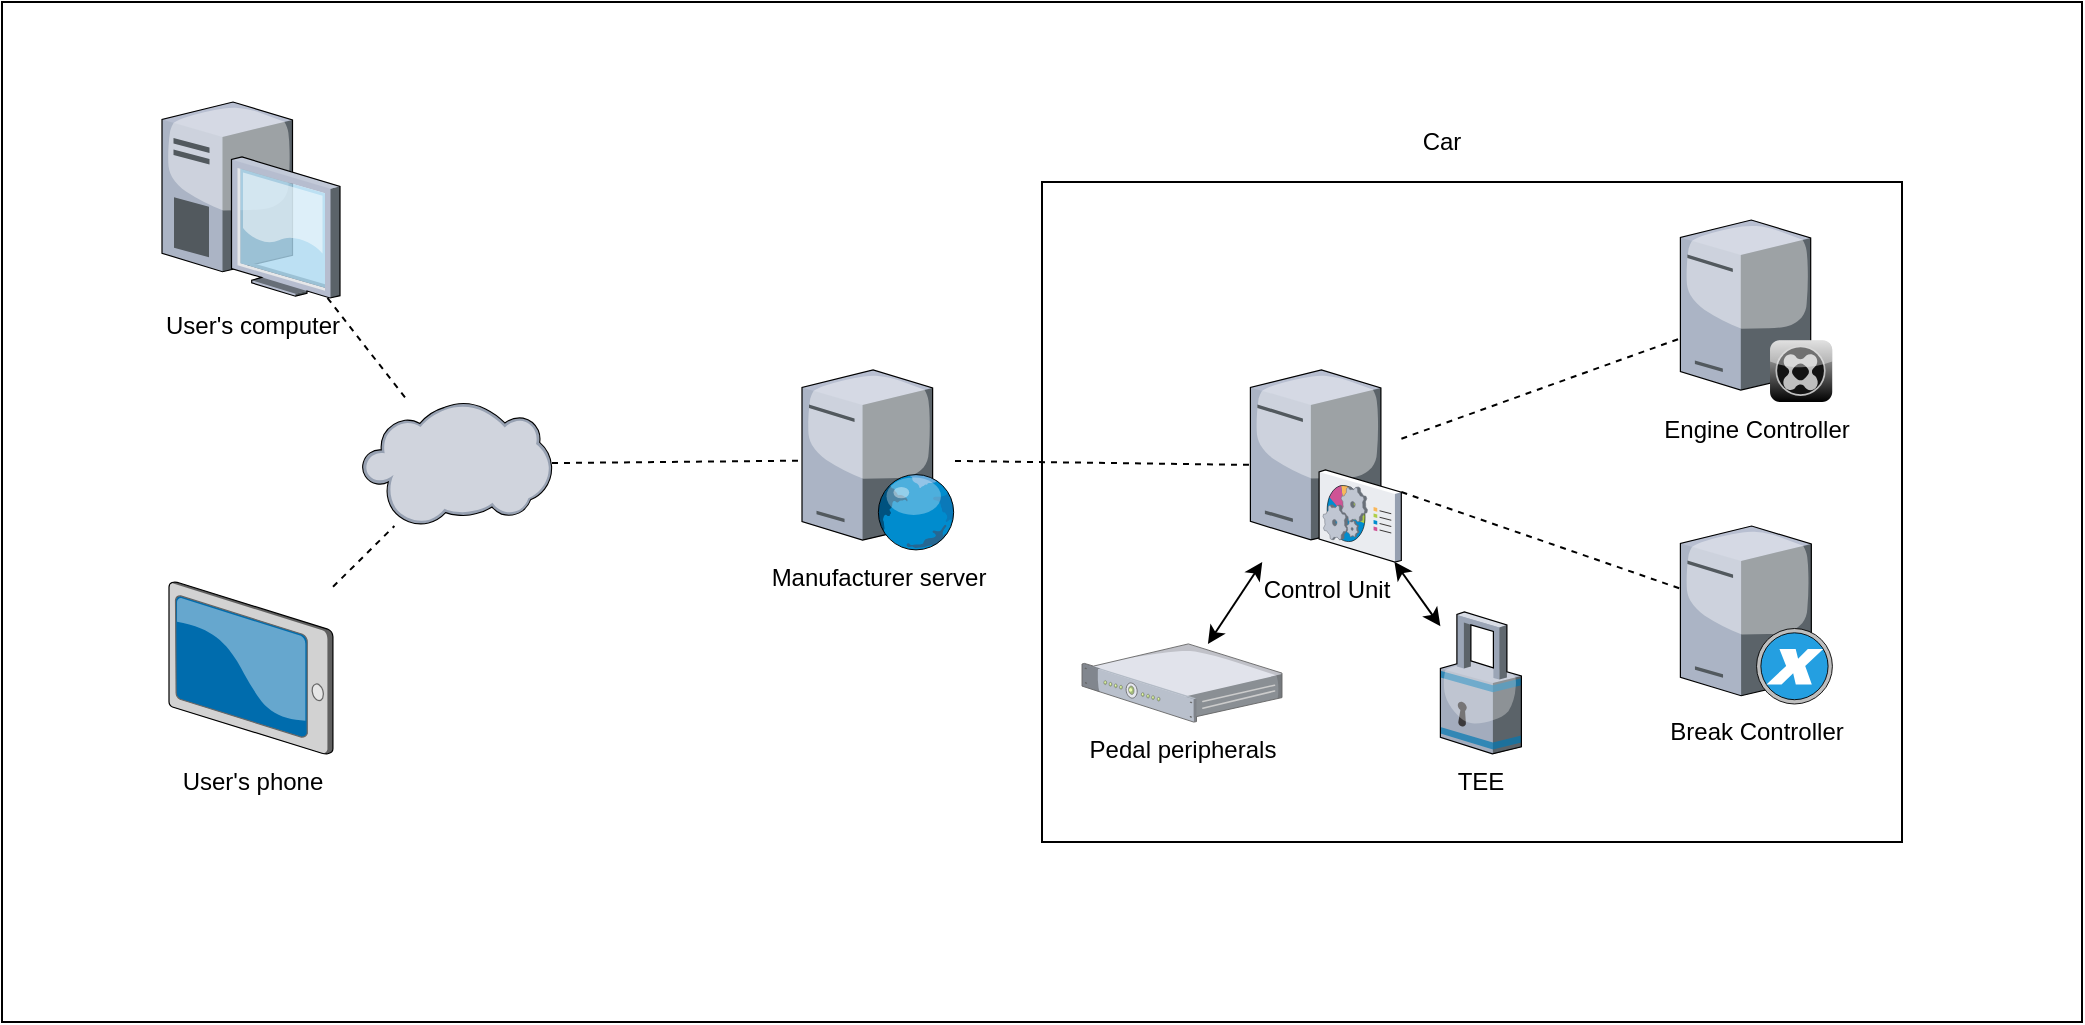 <mxfile version="13.8.6" type="device"><diagram name="Page-1" id="822b0af5-4adb-64df-f703-e8dfc1f81529"><mxGraphModel dx="1185" dy="635" grid="1" gridSize="10" guides="1" tooltips="1" connect="1" arrows="1" fold="1" page="1" pageScale="1" pageWidth="1100" pageHeight="850" background="#ffffff" math="0" shadow="0"><root><mxCell id="0"/><mxCell id="1" parent="0"/><mxCell id="8lGq4lf9iECTurIg8W2d-1" value="User's computer" style="verticalLabelPosition=bottom;aspect=fixed;html=1;verticalAlign=top;strokeColor=none;align=center;outlineConnect=0;shape=mxgraph.citrix.desktop;" vertex="1" parent="1"><mxGeometry x="90" y="50" width="89" height="98" as="geometry"/></mxCell><mxCell id="8lGq4lf9iECTurIg8W2d-2" value="User's phone" style="verticalLabelPosition=bottom;aspect=fixed;html=1;verticalAlign=top;strokeColor=none;align=center;outlineConnect=0;shape=mxgraph.citrix.tablet_2;" vertex="1" parent="1"><mxGeometry x="93.5" y="290" width="82" height="86" as="geometry"/></mxCell><mxCell id="8lGq4lf9iECTurIg8W2d-3" value="Control Unit&lt;br&gt;" style="verticalLabelPosition=bottom;aspect=fixed;html=1;verticalAlign=top;strokeColor=none;align=center;outlineConnect=0;shape=mxgraph.citrix.command_center;labelBorderColor=none;labelBackgroundColor=none;" vertex="1" parent="1"><mxGeometry x="634.2" y="183.95" width="75.5" height="96" as="geometry"/></mxCell><mxCell id="8lGq4lf9iECTurIg8W2d-6" value="TEE" style="verticalLabelPosition=bottom;aspect=fixed;html=1;verticalAlign=top;strokeColor=none;align=center;outlineConnect=0;shape=mxgraph.citrix.security;labelBackgroundColor=none;gradientColor=none;" vertex="1" parent="1"><mxGeometry x="729.2" y="304.95" width="40.5" height="71" as="geometry"/></mxCell><mxCell id="8lGq4lf9iECTurIg8W2d-7" value="" style="endArrow=classic;startArrow=classic;html=1;" edge="1" parent="1" source="8lGq4lf9iECTurIg8W2d-6" target="8lGq4lf9iECTurIg8W2d-3"><mxGeometry width="50" height="50" relative="1" as="geometry"><mxPoint x="729.2" y="470.95" as="sourcePoint"/><mxPoint x="779.2" y="420.95" as="targetPoint"/></mxGeometry></mxCell><mxCell id="8lGq4lf9iECTurIg8W2d-8" value="Pedal peripherals" style="verticalLabelPosition=bottom;aspect=fixed;html=1;verticalAlign=top;strokeColor=none;align=center;outlineConnect=0;shape=mxgraph.citrix.1u_2u_server;labelBackgroundColor=none;gradientColor=none;" vertex="1" parent="1"><mxGeometry x="550" y="320.95" width="100" height="39.1" as="geometry"/></mxCell><mxCell id="8lGq4lf9iECTurIg8W2d-9" value="" style="endArrow=classic;startArrow=classic;html=1;" edge="1" parent="1" source="8lGq4lf9iECTurIg8W2d-8" target="8lGq4lf9iECTurIg8W2d-3"><mxGeometry width="50" height="50" relative="1" as="geometry"><mxPoint x="600.004" y="320.95" as="sourcePoint"/><mxPoint x="779.2" y="420.95" as="targetPoint"/></mxGeometry></mxCell><mxCell id="8lGq4lf9iECTurIg8W2d-10" value="" style="verticalLabelPosition=bottom;aspect=fixed;html=1;verticalAlign=top;strokeColor=none;align=center;outlineConnect=0;shape=mxgraph.citrix.cloud;labelBackgroundColor=none;gradientColor=none;" vertex="1" parent="1"><mxGeometry x="190" y="200" width="95" height="62" as="geometry"/></mxCell><mxCell id="8lGq4lf9iECTurIg8W2d-11" value="" style="endArrow=none;dashed=1;html=1;" edge="1" parent="1" source="8lGq4lf9iECTurIg8W2d-1" target="8lGq4lf9iECTurIg8W2d-10"><mxGeometry width="50" height="50" relative="1" as="geometry"><mxPoint x="570" y="480" as="sourcePoint"/><mxPoint x="620" y="430" as="targetPoint"/></mxGeometry></mxCell><mxCell id="8lGq4lf9iECTurIg8W2d-12" value="" style="endArrow=none;dashed=1;html=1;" edge="1" parent="1" source="8lGq4lf9iECTurIg8W2d-2" target="8lGq4lf9iECTurIg8W2d-10"><mxGeometry width="50" height="50" relative="1" as="geometry"><mxPoint x="570" y="480" as="sourcePoint"/><mxPoint x="620" y="430" as="targetPoint"/></mxGeometry></mxCell><mxCell id="8lGq4lf9iECTurIg8W2d-13" value="" style="endArrow=none;dashed=1;html=1;" edge="1" parent="1" source="8lGq4lf9iECTurIg8W2d-3" target="8lGq4lf9iECTurIg8W2d-15"><mxGeometry width="50" height="50" relative="1" as="geometry"><mxPoint x="859.2" y="210.95" as="sourcePoint"/><mxPoint x="909.2" y="160.95" as="targetPoint"/></mxGeometry></mxCell><mxCell id="8lGq4lf9iECTurIg8W2d-15" value="Engine Controller" style="verticalLabelPosition=bottom;aspect=fixed;html=1;verticalAlign=top;strokeColor=none;align=center;outlineConnect=0;shape=mxgraph.citrix.xenclient_synchronizer;fillColor=#CCCCCC;gradientColor=#000000;gradientDirection=south;labelBackgroundColor=none;" vertex="1" parent="1"><mxGeometry x="849.2" y="109" width="76" height="91" as="geometry"/></mxCell><mxCell id="8lGq4lf9iECTurIg8W2d-16" value="Break Controller&lt;br&gt;" style="verticalLabelPosition=bottom;aspect=fixed;html=1;verticalAlign=top;strokeColor=none;align=center;outlineConnect=0;shape=mxgraph.citrix.xencenter;labelBackgroundColor=none;gradientColor=none;" vertex="1" parent="1"><mxGeometry x="849.2" y="262" width="76" height="89" as="geometry"/></mxCell><mxCell id="8lGq4lf9iECTurIg8W2d-17" value="" style="endArrow=none;dashed=1;html=1;" edge="1" parent="1" source="8lGq4lf9iECTurIg8W2d-3" target="8lGq4lf9iECTurIg8W2d-16"><mxGeometry width="50" height="50" relative="1" as="geometry"><mxPoint x="729.2" y="470.95" as="sourcePoint"/><mxPoint x="779.2" y="420.95" as="targetPoint"/></mxGeometry></mxCell><mxCell id="8lGq4lf9iECTurIg8W2d-18" value="Manufacturer server" style="verticalLabelPosition=bottom;aspect=fixed;html=1;verticalAlign=top;strokeColor=none;align=center;outlineConnect=0;shape=mxgraph.citrix.web_server;labelBackgroundColor=none;gradientColor=none;" vertex="1" parent="1"><mxGeometry x="410" y="183.95" width="76.5" height="90" as="geometry"/></mxCell><mxCell id="8lGq4lf9iECTurIg8W2d-19" value="" style="endArrow=none;dashed=1;html=1;" edge="1" parent="1" source="8lGq4lf9iECTurIg8W2d-10" target="8lGq4lf9iECTurIg8W2d-18"><mxGeometry width="50" height="50" relative="1" as="geometry"><mxPoint x="460" y="330" as="sourcePoint"/><mxPoint x="510" y="280" as="targetPoint"/></mxGeometry></mxCell><mxCell id="8lGq4lf9iECTurIg8W2d-20" value="" style="endArrow=none;dashed=1;html=1;" edge="1" parent="1" source="8lGq4lf9iECTurIg8W2d-18" target="8lGq4lf9iECTurIg8W2d-3"><mxGeometry width="50" height="50" relative="1" as="geometry"><mxPoint x="460" y="330" as="sourcePoint"/><mxPoint x="510" y="280" as="targetPoint"/></mxGeometry></mxCell><mxCell id="8lGq4lf9iECTurIg8W2d-21" value="" style="rounded=0;whiteSpace=wrap;html=1;labelBackgroundColor=none;gradientColor=none;fillColor=none;align=center;" vertex="1" parent="1"><mxGeometry x="530" y="90" width="430" height="330" as="geometry"/></mxCell><mxCell id="8lGq4lf9iECTurIg8W2d-22" value="Car" style="text;html=1;strokeColor=none;fillColor=none;align=center;verticalAlign=middle;whiteSpace=wrap;rounded=0;labelBackgroundColor=none;" vertex="1" parent="1"><mxGeometry x="709.7" y="60" width="40" height="20" as="geometry"/></mxCell><mxCell id="8lGq4lf9iECTurIg8W2d-23" value="" style="rounded=0;whiteSpace=wrap;html=1;labelBackgroundColor=none;fillColor=none;gradientColor=none;" vertex="1" parent="1"><mxGeometry x="10" width="1040" height="510" as="geometry"/></mxCell></root></mxGraphModel></diagram></mxfile>
